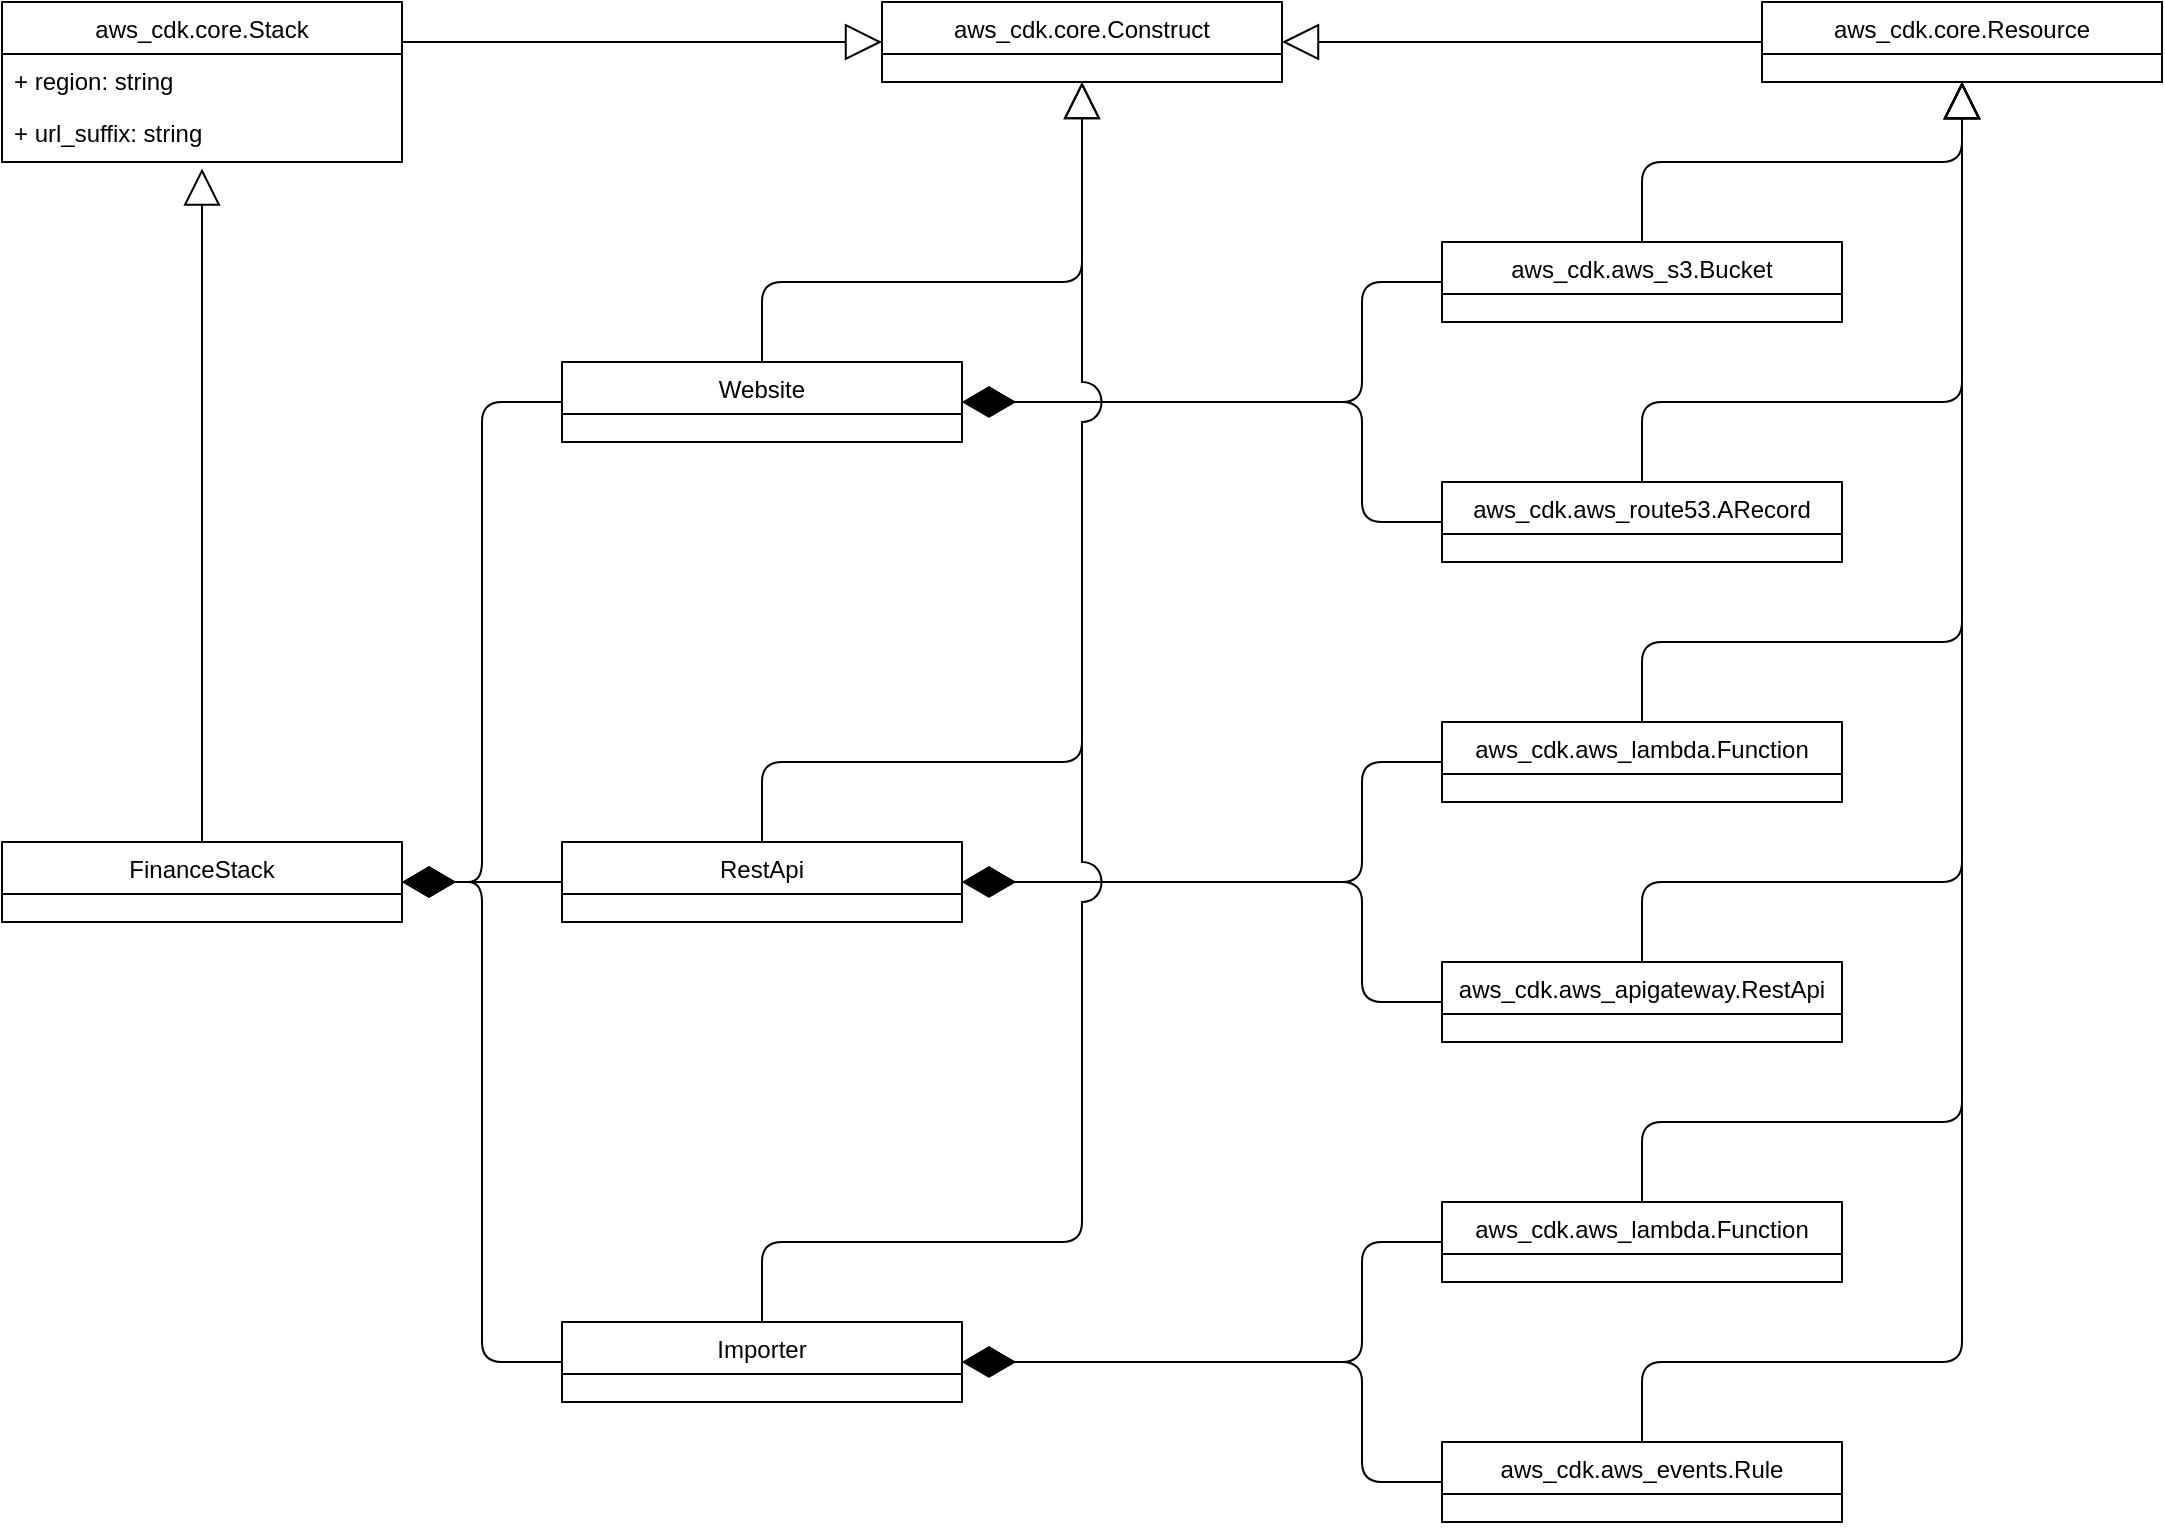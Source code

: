 <mxfile version="12.9.3" type="device"><diagram id="C5RBs43oDa-KdzZeNtuy" name="Page-1"><mxGraphModel dx="2062" dy="822" grid="1" gridSize="10" guides="1" tooltips="1" connect="1" arrows="1" fold="1" page="1" pageScale="1" pageWidth="1169" pageHeight="827" math="0" shadow="0"><root><mxCell id="WIyWlLk6GJQsqaUBKTNV-0"/><mxCell id="WIyWlLk6GJQsqaUBKTNV-1" parent="WIyWlLk6GJQsqaUBKTNV-0"/><mxCell id="pfF8vH772o5aJ0Pnrjc5-13" value="" style="endArrow=block;endSize=16;endFill=0;html=1;entryX=0.5;entryY=1.115;entryDx=0;entryDy=0;entryPerimeter=0;exitX=0.5;exitY=0;exitDx=0;exitDy=0;" parent="WIyWlLk6GJQsqaUBKTNV-1" source="pfF8vH772o5aJ0Pnrjc5-9" target="pfF8vH772o5aJ0Pnrjc5-2" edge="1"><mxGeometry width="160" relative="1" as="geometry"><mxPoint x="1562" y="270" as="sourcePoint"/><mxPoint x="1722" y="270" as="targetPoint"/></mxGeometry></mxCell><mxCell id="pfF8vH772o5aJ0Pnrjc5-25" value="" style="endArrow=diamondThin;endFill=1;endSize=24;html=1;entryX=1;entryY=0.5;entryDx=0;entryDy=0;exitX=0;exitY=0.5;exitDx=0;exitDy=0;" parent="WIyWlLk6GJQsqaUBKTNV-1" source="pfF8vH772o5aJ0Pnrjc5-24" target="pfF8vH772o5aJ0Pnrjc5-9" edge="1"><mxGeometry width="160" relative="1" as="geometry"><mxPoint x="1422" y="290" as="sourcePoint"/><mxPoint x="1582" y="290" as="targetPoint"/><Array as="points"><mxPoint x="280" y="720"/><mxPoint x="280" y="480"/></Array></mxGeometry></mxCell><mxCell id="pfF8vH772o5aJ0Pnrjc5-28" value="" style="endArrow=diamondThin;endFill=1;endSize=24;html=1;entryX=1;entryY=0.5;entryDx=0;entryDy=0;exitX=0;exitY=0.5;exitDx=0;exitDy=0;" parent="WIyWlLk6GJQsqaUBKTNV-1" source="pfF8vH772o5aJ0Pnrjc5-14" target="pfF8vH772o5aJ0Pnrjc5-9" edge="1"><mxGeometry width="160" relative="1" as="geometry"><mxPoint x="1482" y="330" as="sourcePoint"/><mxPoint x="1582" y="270" as="targetPoint"/><Array as="points"/></mxGeometry></mxCell><mxCell id="pfF8vH772o5aJ0Pnrjc5-29" value="" style="endArrow=diamondThin;endFill=1;endSize=24;html=1;entryX=1;entryY=0.5;entryDx=0;entryDy=0;exitX=0;exitY=0.5;exitDx=0;exitDy=0;" parent="WIyWlLk6GJQsqaUBKTNV-1" source="pfF8vH772o5aJ0Pnrjc5-23" target="pfF8vH772o5aJ0Pnrjc5-9" edge="1"><mxGeometry width="160" relative="1" as="geometry"><mxPoint x="1422" y="290" as="sourcePoint"/><mxPoint x="1582" y="290" as="targetPoint"/><Array as="points"><mxPoint x="280" y="240"/><mxPoint x="280" y="480"/></Array></mxGeometry></mxCell><mxCell id="pfF8vH772o5aJ0Pnrjc5-54" value="" style="endArrow=block;endSize=16;endFill=0;html=1;exitX=1;exitY=0.25;exitDx=0;exitDy=0;entryX=0;entryY=0.5;entryDx=0;entryDy=0;" parent="WIyWlLk6GJQsqaUBKTNV-1" source="pfF8vH772o5aJ0Pnrjc5-0" target="pfF8vH772o5aJ0Pnrjc5-5" edge="1"><mxGeometry width="160" relative="1" as="geometry"><mxPoint x="1682" y="110" as="sourcePoint"/><mxPoint x="1842" y="110" as="targetPoint"/></mxGeometry></mxCell><mxCell id="pfF8vH772o5aJ0Pnrjc5-57" value="" style="endArrow=block;endSize=16;endFill=0;html=1;entryX=1;entryY=0.5;entryDx=0;entryDy=0;exitX=0;exitY=0.5;exitDx=0;exitDy=0;" parent="WIyWlLk6GJQsqaUBKTNV-1" source="pfF8vH772o5aJ0Pnrjc5-30" target="pfF8vH772o5aJ0Pnrjc5-5" edge="1"><mxGeometry y="-10" width="160" relative="1" as="geometry"><mxPoint x="1932" y="170" as="sourcePoint"/><mxPoint x="2092" y="170" as="targetPoint"/><mxPoint as="offset"/></mxGeometry></mxCell><mxCell id="pfF8vH772o5aJ0Pnrjc5-67" value="" style="endArrow=diamondThin;endFill=1;endSize=24;html=1;entryX=1;entryY=0.5;entryDx=0;entryDy=0;exitX=0;exitY=0.5;exitDx=0;exitDy=0;" parent="WIyWlLk6GJQsqaUBKTNV-1" source="pfF8vH772o5aJ0Pnrjc5-31" target="pfF8vH772o5aJ0Pnrjc5-23" edge="1"><mxGeometry width="160" relative="1" as="geometry"><mxPoint x="1210" y="440" as="sourcePoint"/><mxPoint x="1370" y="440" as="targetPoint"/><Array as="points"><mxPoint x="720" y="180"/><mxPoint x="720" y="240"/></Array></mxGeometry></mxCell><mxCell id="pfF8vH772o5aJ0Pnrjc5-69" value="" style="endArrow=diamondThin;endFill=1;endSize=24;html=1;entryX=1;entryY=0.5;entryDx=0;entryDy=0;exitX=0;exitY=0.5;exitDx=0;exitDy=0;" parent="WIyWlLk6GJQsqaUBKTNV-1" source="pfF8vH772o5aJ0Pnrjc5-53" target="pfF8vH772o5aJ0Pnrjc5-24" edge="1"><mxGeometry width="160" relative="1" as="geometry"><mxPoint x="1210" y="440" as="sourcePoint"/><mxPoint x="1370" y="440" as="targetPoint"/><Array as="points"><mxPoint x="720" y="660"/><mxPoint x="720" y="720"/></Array></mxGeometry></mxCell><mxCell id="pfF8vH772o5aJ0Pnrjc5-70" value="" style="endArrow=diamondThin;endFill=1;endSize=24;html=1;entryX=1;entryY=0.5;entryDx=0;entryDy=0;exitX=0;exitY=0.5;exitDx=0;exitDy=0;" parent="WIyWlLk6GJQsqaUBKTNV-1" source="pfF8vH772o5aJ0Pnrjc5-63" target="pfF8vH772o5aJ0Pnrjc5-14" edge="1"><mxGeometry width="160" relative="1" as="geometry"><mxPoint x="1210" y="440" as="sourcePoint"/><mxPoint x="1370" y="440" as="targetPoint"/><Array as="points"><mxPoint x="720" y="540"/><mxPoint x="720" y="480"/></Array></mxGeometry></mxCell><mxCell id="pfF8vH772o5aJ0Pnrjc5-71" value="" style="endArrow=diamondThin;endFill=1;endSize=24;html=1;entryX=1;entryY=0.5;entryDx=0;entryDy=0;exitX=0;exitY=0.5;exitDx=0;exitDy=0;jumpStyle=none;jumpSize=5;" parent="WIyWlLk6GJQsqaUBKTNV-1" source="pfF8vH772o5aJ0Pnrjc5-49" target="pfF8vH772o5aJ0Pnrjc5-14" edge="1"><mxGeometry width="160" relative="1" as="geometry"><mxPoint x="1310" y="450" as="sourcePoint"/><mxPoint x="1470" y="450" as="targetPoint"/><Array as="points"><mxPoint x="720" y="420"/><mxPoint x="720" y="480"/></Array></mxGeometry></mxCell><mxCell id="pfF8vH772o5aJ0Pnrjc5-73" value="" style="endArrow=block;endSize=16;endFill=0;html=1;exitX=0.5;exitY=0;exitDx=0;exitDy=0;entryX=0.5;entryY=1;entryDx=0;entryDy=0;" parent="WIyWlLk6GJQsqaUBKTNV-1" source="pfF8vH772o5aJ0Pnrjc5-31" target="pfF8vH772o5aJ0Pnrjc5-30" edge="1"><mxGeometry width="160" relative="1" as="geometry"><mxPoint x="2038" y="640" as="sourcePoint"/><mxPoint x="1958" y="660" as="targetPoint"/><Array as="points"><mxPoint x="860" y="120"/><mxPoint x="1020" y="120"/></Array></mxGeometry></mxCell><mxCell id="pfF8vH772o5aJ0Pnrjc5-74" value="" style="endArrow=block;endSize=16;endFill=0;html=1;exitX=0.5;exitY=0;exitDx=0;exitDy=0;entryX=0.5;entryY=1;entryDx=0;entryDy=0;" parent="WIyWlLk6GJQsqaUBKTNV-1" source="pfF8vH772o5aJ0Pnrjc5-42" target="pfF8vH772o5aJ0Pnrjc5-30" edge="1"><mxGeometry width="160" relative="1" as="geometry"><mxPoint x="1968" y="750" as="sourcePoint"/><mxPoint x="2078" y="700" as="targetPoint"/><Array as="points"><mxPoint x="860" y="240"/><mxPoint x="1020" y="240"/></Array></mxGeometry></mxCell><mxCell id="pfF8vH772o5aJ0Pnrjc5-75" value="" style="endArrow=block;endSize=16;endFill=0;html=1;exitX=0.5;exitY=0;exitDx=0;exitDy=0;entryX=0.5;entryY=1;entryDx=0;entryDy=0;" parent="WIyWlLk6GJQsqaUBKTNV-1" source="pfF8vH772o5aJ0Pnrjc5-49" target="pfF8vH772o5aJ0Pnrjc5-30" edge="1"><mxGeometry width="160" relative="1" as="geometry"><mxPoint x="1968" y="800" as="sourcePoint"/><mxPoint x="1998" y="700" as="targetPoint"/><Array as="points"><mxPoint x="860" y="360"/><mxPoint x="1020" y="360"/></Array></mxGeometry></mxCell><mxCell id="pfF8vH772o5aJ0Pnrjc5-76" value="" style="endArrow=block;endSize=16;endFill=0;html=1;exitX=0.5;exitY=0;exitDx=0;exitDy=0;entryX=0.5;entryY=1;entryDx=0;entryDy=0;" parent="WIyWlLk6GJQsqaUBKTNV-1" source="pfF8vH772o5aJ0Pnrjc5-63" target="pfF8vH772o5aJ0Pnrjc5-30" edge="1"><mxGeometry width="160" relative="1" as="geometry"><mxPoint x="1988" y="770" as="sourcePoint"/><mxPoint x="1888" y="690" as="targetPoint"/><Array as="points"><mxPoint x="860" y="480"/><mxPoint x="1020" y="480"/></Array></mxGeometry></mxCell><mxCell id="pfF8vH772o5aJ0Pnrjc5-77" value="" style="endArrow=block;endSize=16;endFill=0;html=1;entryX=0.5;entryY=1;entryDx=0;entryDy=0;exitX=0.5;exitY=0;exitDx=0;exitDy=0;" parent="WIyWlLk6GJQsqaUBKTNV-1" source="pfF8vH772o5aJ0Pnrjc5-59" target="pfF8vH772o5aJ0Pnrjc5-30" edge="1"><mxGeometry width="160" relative="1" as="geometry"><mxPoint x="1998" y="780" as="sourcePoint"/><mxPoint x="2158" y="780" as="targetPoint"/><Array as="points"><mxPoint x="860" y="720"/><mxPoint x="1020" y="720"/></Array></mxGeometry></mxCell><mxCell id="pfF8vH772o5aJ0Pnrjc5-78" value="" style="endArrow=block;endSize=16;endFill=0;html=1;entryX=0.5;entryY=1;entryDx=0;entryDy=0;exitX=0.5;exitY=0;exitDx=0;exitDy=0;" parent="WIyWlLk6GJQsqaUBKTNV-1" source="pfF8vH772o5aJ0Pnrjc5-53" target="pfF8vH772o5aJ0Pnrjc5-30" edge="1"><mxGeometry width="160" relative="1" as="geometry"><mxPoint x="2008" y="790" as="sourcePoint"/><mxPoint x="2168" y="790" as="targetPoint"/><Array as="points"><mxPoint x="860" y="600"/><mxPoint x="1020" y="600"/></Array></mxGeometry></mxCell><mxCell id="pfF8vH772o5aJ0Pnrjc5-79" value="" style="endArrow=block;endSize=16;endFill=0;html=1;exitX=0.5;exitY=0;exitDx=0;exitDy=0;entryX=0.5;entryY=1;entryDx=0;entryDy=0;" parent="WIyWlLk6GJQsqaUBKTNV-1" source="pfF8vH772o5aJ0Pnrjc5-23" target="pfF8vH772o5aJ0Pnrjc5-5" edge="1"><mxGeometry width="160" relative="1" as="geometry"><mxPoint x="1640" y="300" as="sourcePoint"/><mxPoint x="2120" y="120" as="targetPoint"/><Array as="points"><mxPoint x="420" y="180"/><mxPoint x="580" y="180"/></Array></mxGeometry></mxCell><mxCell id="pfF8vH772o5aJ0Pnrjc5-80" value="" style="endArrow=block;endSize=16;endFill=0;html=1;exitX=0.5;exitY=0;exitDx=0;exitDy=0;entryX=0.5;entryY=1;entryDx=0;entryDy=0;jumpStyle=arc;jumpSize=20;" parent="WIyWlLk6GJQsqaUBKTNV-1" source="pfF8vH772o5aJ0Pnrjc5-14" target="pfF8vH772o5aJ0Pnrjc5-5" edge="1"><mxGeometry width="160" relative="1" as="geometry"><mxPoint x="1950" y="360" as="sourcePoint"/><mxPoint x="2240" y="180" as="targetPoint"/><Array as="points"><mxPoint x="420" y="420"/><mxPoint x="580" y="420"/></Array></mxGeometry></mxCell><mxCell id="guB29sOQFyBIMJB07mcY-3" value="" style="endArrow=diamondThin;endFill=1;endSize=24;html=1;entryX=1;entryY=0.5;entryDx=0;entryDy=0;exitX=0;exitY=0.5;exitDx=0;exitDy=0;" edge="1" parent="WIyWlLk6GJQsqaUBKTNV-1" source="pfF8vH772o5aJ0Pnrjc5-59" target="pfF8vH772o5aJ0Pnrjc5-24"><mxGeometry width="160" relative="1" as="geometry"><mxPoint x="490" y="630" as="sourcePoint"/><mxPoint x="650" y="630" as="targetPoint"/><Array as="points"><mxPoint x="720" y="780"/><mxPoint x="720" y="720"/></Array></mxGeometry></mxCell><mxCell id="guB29sOQFyBIMJB07mcY-4" value="" style="endArrow=diamondThin;endFill=1;endSize=24;html=1;entryX=1;entryY=0.5;entryDx=0;entryDy=0;exitX=0;exitY=0.5;exitDx=0;exitDy=0;" edge="1" parent="WIyWlLk6GJQsqaUBKTNV-1" source="pfF8vH772o5aJ0Pnrjc5-42" target="pfF8vH772o5aJ0Pnrjc5-23"><mxGeometry width="160" relative="1" as="geometry"><mxPoint x="490" y="330" as="sourcePoint"/><mxPoint x="650" y="330" as="targetPoint"/><Array as="points"><mxPoint x="720" y="300"/><mxPoint x="720" y="240"/></Array></mxGeometry></mxCell><mxCell id="pfF8vH772o5aJ0Pnrjc5-30" value="aws_cdk.core.Resource" style="swimlane;fontStyle=0;childLayout=stackLayout;horizontal=1;startSize=26;fillColor=none;horizontalStack=0;resizeParent=1;resizeParentMax=0;resizeLast=0;collapsible=1;marginBottom=0;" parent="WIyWlLk6GJQsqaUBKTNV-1" vertex="1"><mxGeometry x="920" y="40" width="200" height="40" as="geometry"/></mxCell><mxCell id="pfF8vH772o5aJ0Pnrjc5-5" value="aws_cdk.core.Construct" style="swimlane;fontStyle=0;childLayout=stackLayout;horizontal=1;startSize=26;fillColor=none;horizontalStack=0;resizeParent=1;resizeParentMax=0;resizeLast=0;collapsible=1;marginBottom=0;" parent="WIyWlLk6GJQsqaUBKTNV-1" vertex="1"><mxGeometry x="480" y="40" width="200" height="40" as="geometry"/></mxCell><mxCell id="pfF8vH772o5aJ0Pnrjc5-0" value="aws_cdk.core.Stack" style="swimlane;fontStyle=0;childLayout=stackLayout;horizontal=1;startSize=26;fillColor=none;horizontalStack=0;resizeParent=1;resizeParentMax=0;resizeLast=0;collapsible=1;marginBottom=0;" parent="WIyWlLk6GJQsqaUBKTNV-1" vertex="1"><mxGeometry x="40" y="40" width="200" height="80" as="geometry"/></mxCell><mxCell id="pfF8vH772o5aJ0Pnrjc5-1" value="+ region: string" style="text;strokeColor=none;fillColor=none;align=left;verticalAlign=top;spacingLeft=4;spacingRight=4;overflow=hidden;rotatable=0;points=[[0,0.5],[1,0.5]];portConstraint=eastwest;" parent="pfF8vH772o5aJ0Pnrjc5-0" vertex="1"><mxGeometry y="26" width="200" height="26" as="geometry"/></mxCell><mxCell id="pfF8vH772o5aJ0Pnrjc5-2" value="+ url_suffix: string" style="text;strokeColor=none;fillColor=none;align=left;verticalAlign=top;spacingLeft=4;spacingRight=4;overflow=hidden;rotatable=0;points=[[0,0.5],[1,0.5]];portConstraint=eastwest;" parent="pfF8vH772o5aJ0Pnrjc5-0" vertex="1"><mxGeometry y="52" width="200" height="28" as="geometry"/></mxCell><mxCell id="pfF8vH772o5aJ0Pnrjc5-63" value="aws_cdk.aws_apigateway.RestApi" style="swimlane;fontStyle=0;childLayout=stackLayout;horizontal=1;startSize=26;fillColor=none;horizontalStack=0;resizeParent=1;resizeParentMax=0;resizeLast=0;collapsible=1;marginBottom=0;" parent="WIyWlLk6GJQsqaUBKTNV-1" vertex="1"><mxGeometry x="760" y="520" width="200" height="40" as="geometry"><mxRectangle x="760" y="480" width="220" height="26" as="alternateBounds"/></mxGeometry></mxCell><mxCell id="pfF8vH772o5aJ0Pnrjc5-31" value="aws_cdk.aws_s3.Bucket" style="swimlane;fontStyle=0;childLayout=stackLayout;horizontal=1;startSize=26;fillColor=none;horizontalStack=0;resizeParent=1;resizeParentMax=0;resizeLast=0;collapsible=1;marginBottom=0;" parent="WIyWlLk6GJQsqaUBKTNV-1" vertex="1"><mxGeometry x="760" y="160" width="200" height="40" as="geometry"/></mxCell><mxCell id="pfF8vH772o5aJ0Pnrjc5-42" value="aws_cdk.aws_route53.ARecord" style="swimlane;fontStyle=0;childLayout=stackLayout;horizontal=1;startSize=26;fillColor=none;horizontalStack=0;resizeParent=1;resizeParentMax=0;resizeLast=0;collapsible=1;marginBottom=0;" parent="WIyWlLk6GJQsqaUBKTNV-1" vertex="1"><mxGeometry x="760" y="280" width="200" height="40" as="geometry"/></mxCell><mxCell id="pfF8vH772o5aJ0Pnrjc5-23" value="Website" style="swimlane;fontStyle=0;childLayout=stackLayout;horizontal=1;startSize=26;fillColor=none;horizontalStack=0;resizeParent=1;resizeParentMax=0;resizeLast=0;collapsible=1;marginBottom=0;" parent="WIyWlLk6GJQsqaUBKTNV-1" vertex="1"><mxGeometry x="320" y="220" width="200" height="40" as="geometry"/></mxCell><mxCell id="pfF8vH772o5aJ0Pnrjc5-49" value="aws_cdk.aws_lambda.Function" style="swimlane;fontStyle=0;childLayout=stackLayout;horizontal=1;startSize=26;fillColor=none;horizontalStack=0;resizeParent=1;resizeParentMax=0;resizeLast=0;collapsible=1;marginBottom=0;" parent="WIyWlLk6GJQsqaUBKTNV-1" vertex="1"><mxGeometry x="760" y="400" width="200" height="40" as="geometry"/></mxCell><mxCell id="pfF8vH772o5aJ0Pnrjc5-14" value="RestApi" style="swimlane;fontStyle=0;childLayout=stackLayout;horizontal=1;startSize=26;fillColor=none;horizontalStack=0;resizeParent=1;resizeParentMax=0;resizeLast=0;collapsible=1;marginBottom=0;" parent="WIyWlLk6GJQsqaUBKTNV-1" vertex="1"><mxGeometry x="320" y="460" width="200" height="40" as="geometry"/></mxCell><mxCell id="pfF8vH772o5aJ0Pnrjc5-9" value="FinanceStack" style="swimlane;fontStyle=0;childLayout=stackLayout;horizontal=1;startSize=26;fillColor=none;horizontalStack=0;resizeParent=1;resizeParentMax=0;resizeLast=0;collapsible=1;marginBottom=0;" parent="WIyWlLk6GJQsqaUBKTNV-1" vertex="1"><mxGeometry x="40" y="460" width="200" height="40" as="geometry"/></mxCell><mxCell id="pfF8vH772o5aJ0Pnrjc5-53" value="aws_cdk.aws_lambda.Function" style="swimlane;fontStyle=0;childLayout=stackLayout;horizontal=1;startSize=26;fillColor=none;horizontalStack=0;resizeParent=1;resizeParentMax=0;resizeLast=0;collapsible=1;marginBottom=0;" parent="WIyWlLk6GJQsqaUBKTNV-1" vertex="1"><mxGeometry x="760" y="640" width="200" height="40" as="geometry"/></mxCell><mxCell id="pfF8vH772o5aJ0Pnrjc5-59" value="aws_cdk.aws_events.Rule" style="swimlane;fontStyle=0;childLayout=stackLayout;horizontal=1;startSize=26;fillColor=none;horizontalStack=0;resizeParent=1;resizeParentMax=0;resizeLast=0;collapsible=1;marginBottom=0;" parent="WIyWlLk6GJQsqaUBKTNV-1" vertex="1"><mxGeometry x="760" y="760" width="200" height="40" as="geometry"/></mxCell><mxCell id="pfF8vH772o5aJ0Pnrjc5-24" value="Importer" style="swimlane;fontStyle=0;childLayout=stackLayout;horizontal=1;startSize=26;fillColor=none;horizontalStack=0;resizeParent=1;resizeParentMax=0;resizeLast=0;collapsible=1;marginBottom=0;" parent="WIyWlLk6GJQsqaUBKTNV-1" vertex="1"><mxGeometry x="320" y="700" width="200" height="40" as="geometry"/></mxCell><mxCell id="guB29sOQFyBIMJB07mcY-10" value="" style="endArrow=none;html=1;jumpStyle=arc;exitX=0.5;exitY=0;exitDx=0;exitDy=0;jumpSize=20;" edge="1" parent="WIyWlLk6GJQsqaUBKTNV-1" source="pfF8vH772o5aJ0Pnrjc5-24"><mxGeometry width="50" height="50" relative="1" as="geometry"><mxPoint x="580" y="650" as="sourcePoint"/><mxPoint x="580" y="410" as="targetPoint"/><Array as="points"><mxPoint x="420" y="660"/><mxPoint x="580" y="660"/></Array></mxGeometry></mxCell></root></mxGraphModel></diagram></mxfile>